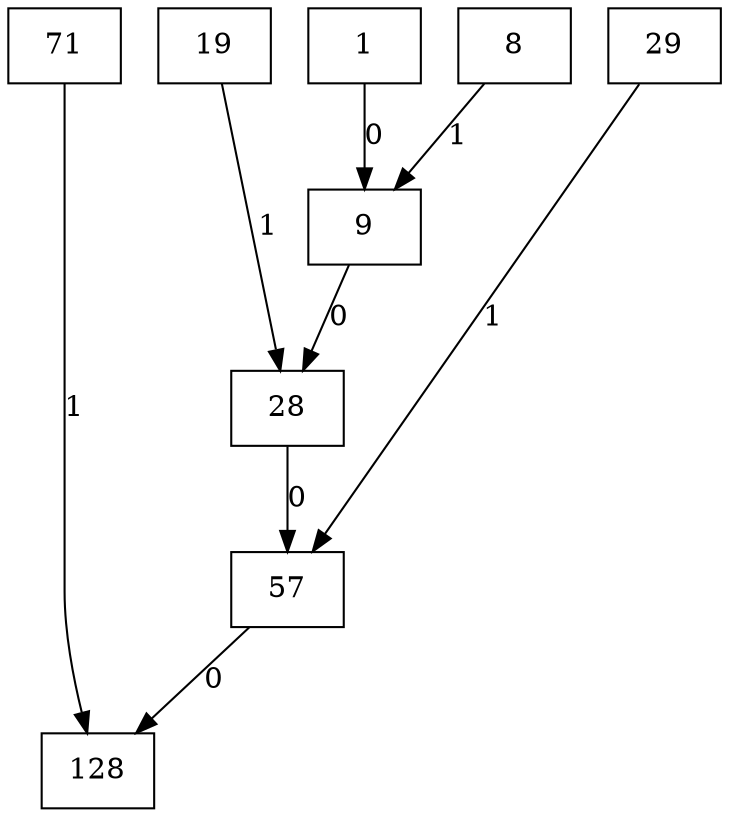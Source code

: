 digraph Huffman { 
 1[shape=box]; 
8[shape=box]; 
9[shape=box]; 
1 -> 9 [label = 0]; 
8 -> 9 [label = 1]; 
19[shape=box]; 
28[shape=box]; 
9 -> 28 [label = 0]; 
19 -> 28 [label = 1]; 
29[shape=box]; 
57[shape=box]; 
28 -> 57 [label = 0]; 
29 -> 57 [label = 1]; 
71[shape=box]; 
128[shape=box]; 
57 -> 128 [label = 0]; 
71 -> 128 [label = 1]; 
{rank = same;1 8 19 29 71 }
}